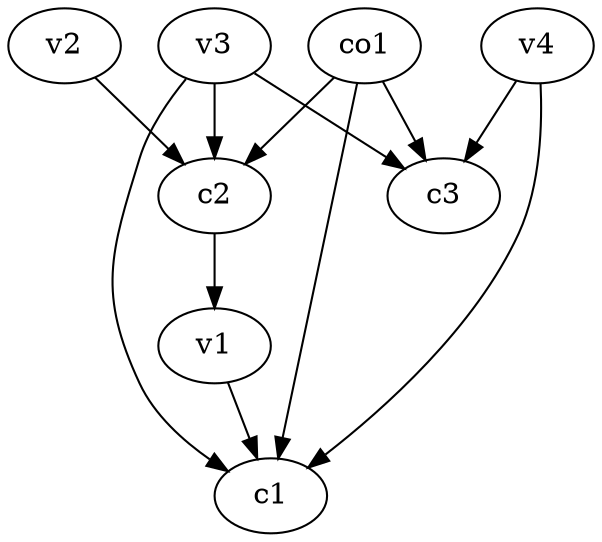 strict digraph  {
c1;
c2;
c3;
v1;
v2;
v3;
v4;
co1;
c2 -> v1  [weight=1];
v1 -> c1  [weight=1];
v2 -> c2  [weight=1];
v3 -> c2  [weight=1];
v3 -> c1  [weight=1];
v3 -> c3  [weight=1];
v4 -> c3  [weight=1];
v4 -> c1  [weight=1];
co1 -> c3  [weight=1];
co1 -> c1  [weight=1];
co1 -> c2  [weight=1];
}
